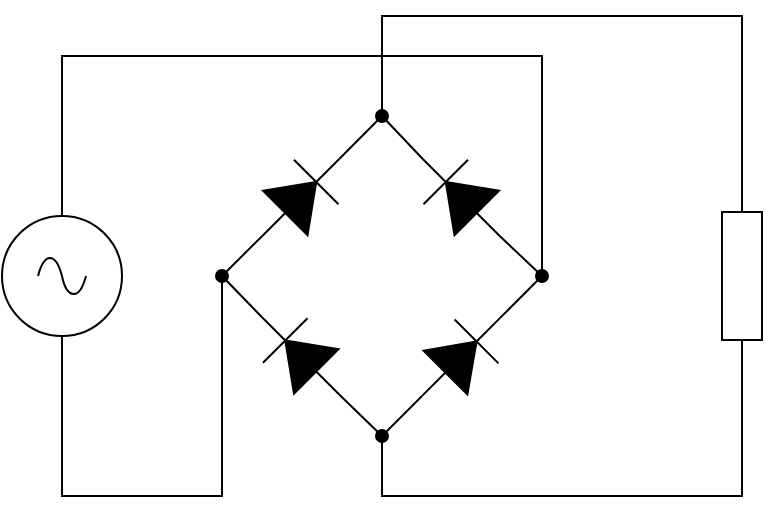 <mxfile version="18.0.6" type="github">
  <diagram id="pzQbEIoicmN9WcPmut9F" name="Page-1">
    <mxGraphModel dx="673" dy="724" grid="1" gridSize="10" guides="1" tooltips="1" connect="1" arrows="1" fold="1" page="1" pageScale="1" pageWidth="827" pageHeight="1169" math="0" shadow="0">
      <root>
        <mxCell id="0" />
        <mxCell id="1" parent="0" />
        <mxCell id="qhBvdjtNLFyP5LGxbN31-17" style="edgeStyle=orthogonalEdgeStyle;rounded=0;orthogonalLoop=1;jettySize=auto;html=1;exitX=0.5;exitY=1;exitDx=0;exitDy=0;exitPerimeter=0;endArrow=oval;endFill=1;" edge="1" parent="1" source="qhBvdjtNLFyP5LGxbN31-1">
          <mxGeometry relative="1" as="geometry">
            <mxPoint x="180" y="300" as="targetPoint" />
            <Array as="points">
              <mxPoint x="100" y="410" />
            </Array>
          </mxGeometry>
        </mxCell>
        <mxCell id="qhBvdjtNLFyP5LGxbN31-18" style="edgeStyle=orthogonalEdgeStyle;rounded=0;orthogonalLoop=1;jettySize=auto;html=1;exitX=0.5;exitY=0;exitDx=0;exitDy=0;exitPerimeter=0;endArrow=oval;endFill=1;" edge="1" parent="1" source="qhBvdjtNLFyP5LGxbN31-1">
          <mxGeometry relative="1" as="geometry">
            <mxPoint x="340" y="300" as="targetPoint" />
            <Array as="points">
              <mxPoint x="100" y="190" />
              <mxPoint x="340" y="190" />
            </Array>
          </mxGeometry>
        </mxCell>
        <mxCell id="qhBvdjtNLFyP5LGxbN31-1" value="" style="pointerEvents=1;verticalLabelPosition=bottom;shadow=0;dashed=0;align=center;html=1;verticalAlign=top;shape=mxgraph.electrical.signal_sources.source;aspect=fixed;points=[[0.5,0,0],[1,0.5,0],[0.5,1,0],[0,0.5,0]];elSignalType=ac;" vertex="1" parent="1">
          <mxGeometry x="70" y="270" width="60" height="60" as="geometry" />
        </mxCell>
        <mxCell id="qhBvdjtNLFyP5LGxbN31-2" value="" style="pointerEvents=1;fillColor=strokeColor;verticalLabelPosition=bottom;shadow=0;dashed=0;align=center;html=1;verticalAlign=top;shape=mxgraph.electrical.diodes.diode;rotation=-45;" vertex="1" parent="1">
          <mxGeometry x="192" y="245" width="54.75" height="31.46" as="geometry" />
        </mxCell>
        <mxCell id="qhBvdjtNLFyP5LGxbN31-3" value="" style="pointerEvents=1;fillColor=strokeColor;verticalLabelPosition=bottom;shadow=0;dashed=0;align=center;html=1;verticalAlign=top;shape=mxgraph.electrical.diodes.diode;rotation=-135;" vertex="1" parent="1">
          <mxGeometry x="272.25" y="245" width="54.75" height="31.46" as="geometry" />
        </mxCell>
        <mxCell id="qhBvdjtNLFyP5LGxbN31-4" value="" style="pointerEvents=1;fillColor=strokeColor;verticalLabelPosition=bottom;shadow=0;dashed=0;align=center;html=1;verticalAlign=top;shape=mxgraph.electrical.diodes.diode;rotation=-135;" vertex="1" parent="1">
          <mxGeometry x="192" y="324.27" width="54.75" height="31.46" as="geometry" />
        </mxCell>
        <mxCell id="qhBvdjtNLFyP5LGxbN31-5" value="" style="pointerEvents=1;fillColor=strokeColor;verticalLabelPosition=bottom;shadow=0;dashed=0;align=center;html=1;verticalAlign=top;shape=mxgraph.electrical.diodes.diode;rotation=-45;" vertex="1" parent="1">
          <mxGeometry x="272" y="325" width="55" height="31" as="geometry" />
        </mxCell>
        <mxCell id="qhBvdjtNLFyP5LGxbN31-19" style="edgeStyle=orthogonalEdgeStyle;rounded=0;orthogonalLoop=1;jettySize=auto;html=1;exitX=0;exitY=0.5;exitDx=0;exitDy=0;exitPerimeter=0;endArrow=oval;endFill=1;" edge="1" parent="1" source="qhBvdjtNLFyP5LGxbN31-6">
          <mxGeometry relative="1" as="geometry">
            <mxPoint x="260" y="380" as="targetPoint" />
            <Array as="points">
              <mxPoint x="440" y="410" />
              <mxPoint x="260" y="410" />
            </Array>
          </mxGeometry>
        </mxCell>
        <mxCell id="qhBvdjtNLFyP5LGxbN31-20" style="edgeStyle=orthogonalEdgeStyle;rounded=0;orthogonalLoop=1;jettySize=auto;html=1;exitX=1;exitY=0.5;exitDx=0;exitDy=0;exitPerimeter=0;endArrow=oval;endFill=1;" edge="1" parent="1" source="qhBvdjtNLFyP5LGxbN31-6">
          <mxGeometry relative="1" as="geometry">
            <mxPoint x="260" y="220" as="targetPoint" />
            <Array as="points">
              <mxPoint x="440" y="170" />
              <mxPoint x="260" y="170" />
            </Array>
          </mxGeometry>
        </mxCell>
        <mxCell id="qhBvdjtNLFyP5LGxbN31-6" value="" style="pointerEvents=1;verticalLabelPosition=bottom;shadow=0;dashed=0;align=center;html=1;verticalAlign=top;shape=mxgraph.electrical.resistors.resistor_1;rotation=-90;" vertex="1" parent="1">
          <mxGeometry x="390" y="290" width="100" height="20" as="geometry" />
        </mxCell>
        <mxCell id="qhBvdjtNLFyP5LGxbN31-8" value="" style="endArrow=none;html=1;rounded=0;entryX=0;entryY=0.5;entryDx=0;entryDy=0;entryPerimeter=0;" edge="1" parent="1" target="qhBvdjtNLFyP5LGxbN31-2">
          <mxGeometry width="50" height="50" relative="1" as="geometry">
            <mxPoint x="180" y="300" as="sourcePoint" />
            <mxPoint x="192" y="290" as="targetPoint" />
          </mxGeometry>
        </mxCell>
        <mxCell id="qhBvdjtNLFyP5LGxbN31-9" value="" style="endArrow=none;html=1;rounded=0;" edge="1" parent="1">
          <mxGeometry width="50" height="50" relative="1" as="geometry">
            <mxPoint x="260" y="380" as="sourcePoint" />
            <mxPoint x="280" y="360" as="targetPoint" />
          </mxGeometry>
        </mxCell>
        <mxCell id="qhBvdjtNLFyP5LGxbN31-10" value="" style="endArrow=none;html=1;rounded=0;exitX=1;exitY=0.5;exitDx=0;exitDy=0;exitPerimeter=0;" edge="1" parent="1" source="qhBvdjtNLFyP5LGxbN31-2">
          <mxGeometry width="50" height="50" relative="1" as="geometry">
            <mxPoint x="238" y="230" as="sourcePoint" />
            <mxPoint x="260" y="220" as="targetPoint" />
          </mxGeometry>
        </mxCell>
        <mxCell id="qhBvdjtNLFyP5LGxbN31-12" value="" style="endArrow=none;html=1;rounded=0;exitX=1;exitY=0.5;exitDx=0;exitDy=0;exitPerimeter=0;" edge="1" parent="1" source="qhBvdjtNLFyP5LGxbN31-5">
          <mxGeometry width="50" height="50" relative="1" as="geometry">
            <mxPoint x="327" y="310" as="sourcePoint" />
            <mxPoint x="340" y="300" as="targetPoint" />
          </mxGeometry>
        </mxCell>
        <mxCell id="qhBvdjtNLFyP5LGxbN31-13" value="" style="endArrow=none;html=1;rounded=0;entryX=1;entryY=0.5;entryDx=0;entryDy=0;entryPerimeter=0;" edge="1" parent="1" target="qhBvdjtNLFyP5LGxbN31-4">
          <mxGeometry width="50" height="50" relative="1" as="geometry">
            <mxPoint x="180" y="300" as="sourcePoint" />
            <mxPoint x="210" y="290" as="targetPoint" />
          </mxGeometry>
        </mxCell>
        <mxCell id="qhBvdjtNLFyP5LGxbN31-14" value="" style="endArrow=none;html=1;rounded=0;entryX=1;entryY=0.5;entryDx=0;entryDy=0;entryPerimeter=0;" edge="1" parent="1" target="qhBvdjtNLFyP5LGxbN31-3">
          <mxGeometry width="50" height="50" relative="1" as="geometry">
            <mxPoint x="260" y="220" as="sourcePoint" />
            <mxPoint x="272.248" y="240.643" as="targetPoint" />
          </mxGeometry>
        </mxCell>
        <mxCell id="qhBvdjtNLFyP5LGxbN31-15" value="" style="endArrow=none;html=1;rounded=0;exitX=0;exitY=0.5;exitDx=0;exitDy=0;exitPerimeter=0;" edge="1" parent="1" source="qhBvdjtNLFyP5LGxbN31-3">
          <mxGeometry width="50" height="50" relative="1" as="geometry">
            <mxPoint x="251.98" y="260" as="sourcePoint" />
            <mxPoint x="340" y="300" as="targetPoint" />
          </mxGeometry>
        </mxCell>
        <mxCell id="qhBvdjtNLFyP5LGxbN31-16" value="" style="endArrow=none;html=1;rounded=0;exitX=0;exitY=0.5;exitDx=0;exitDy=0;exitPerimeter=0;" edge="1" parent="1" source="qhBvdjtNLFyP5LGxbN31-4">
          <mxGeometry width="50" height="50" relative="1" as="geometry">
            <mxPoint x="230.002" y="369.997" as="sourcePoint" />
            <mxPoint x="260" y="380" as="targetPoint" />
          </mxGeometry>
        </mxCell>
      </root>
    </mxGraphModel>
  </diagram>
</mxfile>
